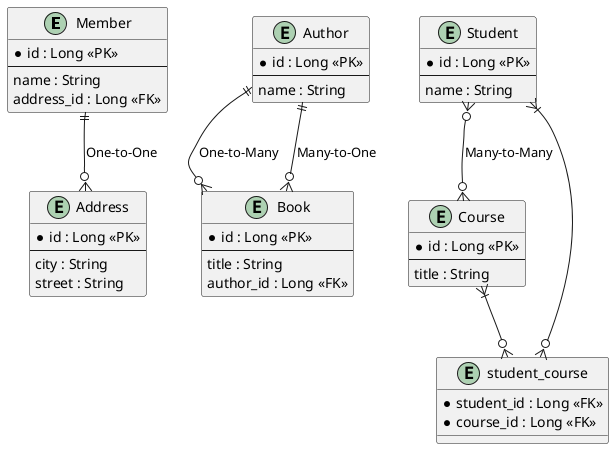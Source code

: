 @startuml
entity "Member" {
  * id : Long <<PK>>
  --
  name : String
  address_id : Long <<FK>>
}

entity "Address" {
  * id : Long <<PK>>
  --
  city : String
  street : String
}

entity "Author" {
  * id : Long <<PK>>
  --
  name : String
}

entity "Book" {
  * id : Long <<PK>>
  --
  title : String
  author_id : Long <<FK>>
}

entity "Student" {
  * id : Long <<PK>>
  --
  name : String
}

entity "Course" {
  * id : Long <<PK>>
  --
  title : String
}

entity "student_course" {
  * student_id : Long <<FK>>
  * course_id : Long <<FK>>
}

Member ||--o{ Address : One-to-One
Author ||--o{ Book : One-to-Many
Book }o--|| Author : Many-to-One
Student }o--o{ Course : Many-to-Many
Student }|--o{ student_course
Course }|--o{ student_course

@enduml